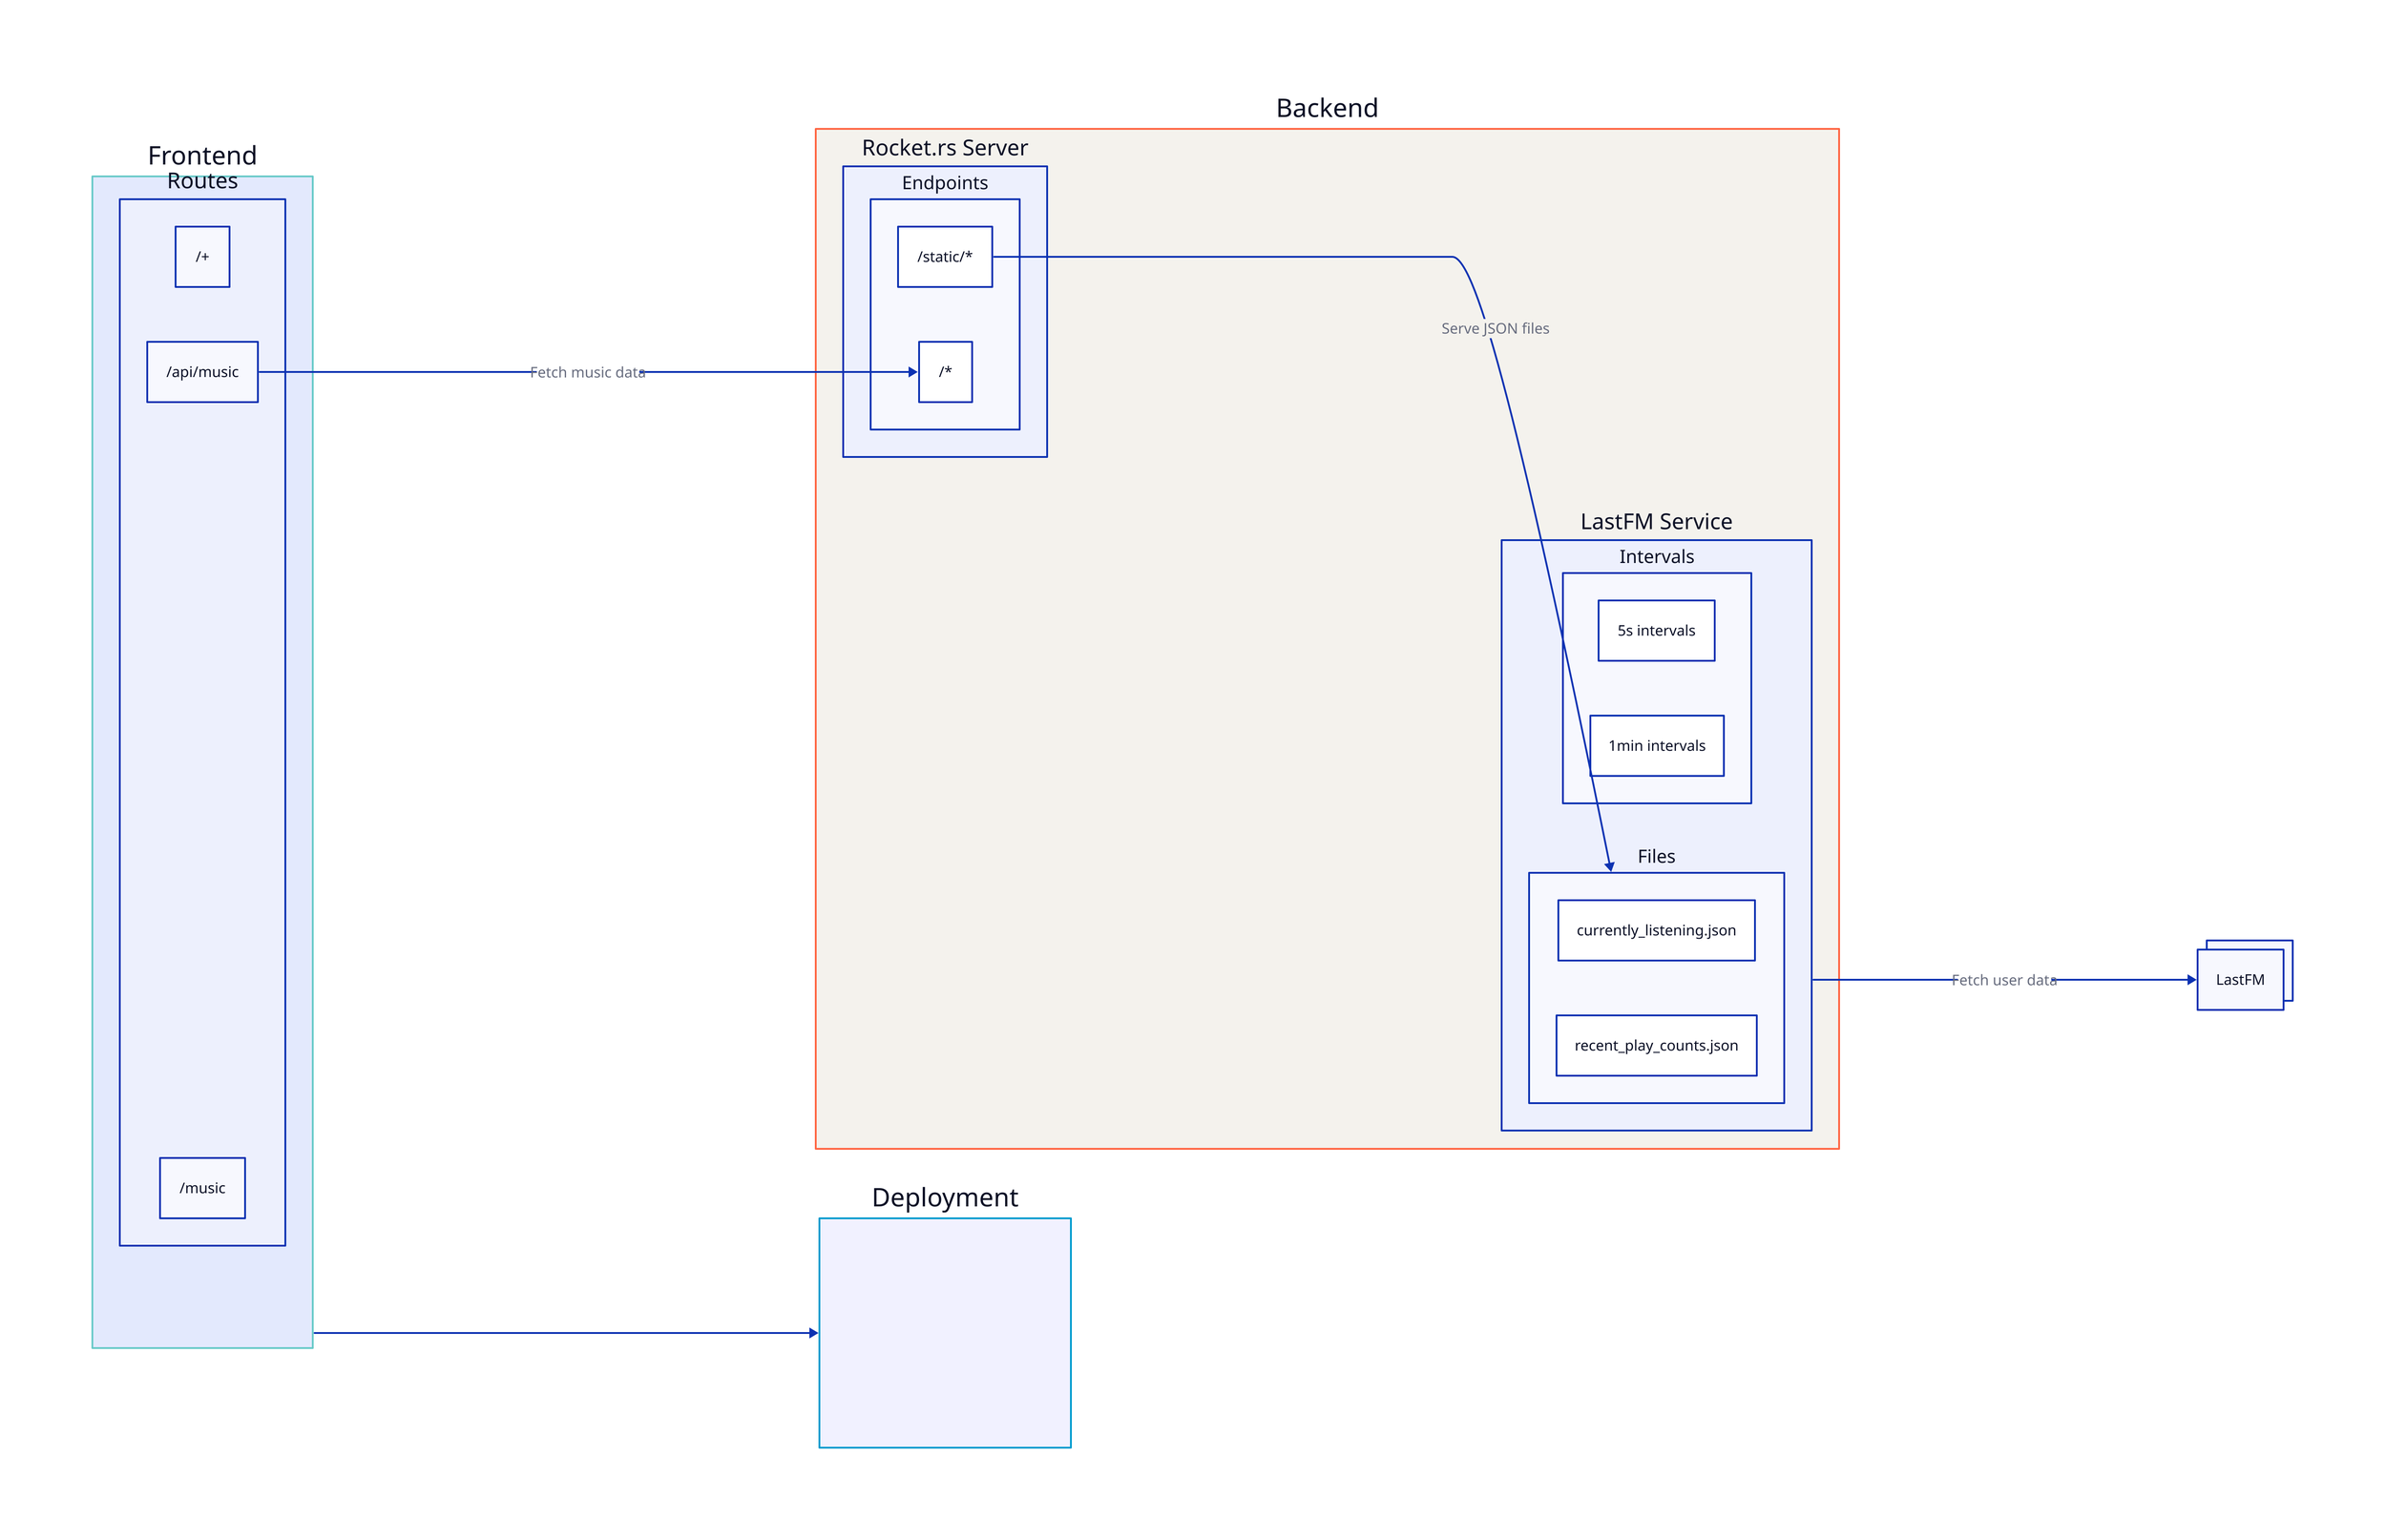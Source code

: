 direction: right

# Frontend (SvelteKit Application)
Frontend: {
  style: {
    stroke: "#6ACAC9"
  }

  Routes: {
    Home: "/+"
    Music: "/music"
    API: "/api/music"
  }
}

# Backend Services
Backend: {
  style: {
    stroke: "#ff6542"
    fill: "#f4f2ed"
  }

  API: "Rocket.rs Server" {
    Endpoints: {
      static: "/static/*"
      music: "/*"
    }
  }

  LastFM: "LastFM Service" {
    Intervals: {
      current: "5s intervals"
      history: "1min intervals"
    }
    Files: {
      now: "currently_listening.json"
      recent: "recent_play_counts.json"
    }
  }
}

# Deployment (Compact)
Deployment: {
  style: {
    stroke: "#009bce"
    fill: "#f1f1ff"
  }

  explanation: |md
    # Website Deployment
    On every push to the main branch:
    1. The code is checked out
    2. The changes are pulled on the VPS
    3. Dependencies are installed
    4. The application is built
    5. The PM2 process is restarted
  | {
    style: {
      font-size: 12
      italic: true
    }
  }
}

# Connections
Frontend.Routes.API -> Backend.API.Endpoints.music: "Fetch music data"
Backend.LastFM.Files <- Backend.API.Endpoints.static: "Serve JSON files"
Backend.LastFM -> LastFM: "Fetch user data"
Frontend -> Deployment
LastFM: {
  style.multiple: true
}
